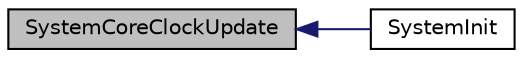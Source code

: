 digraph "SystemCoreClockUpdate"
{
  edge [fontname="Helvetica",fontsize="10",labelfontname="Helvetica",labelfontsize="10"];
  node [fontname="Helvetica",fontsize="10",shape=record];
  rankdir="LR";
  Node1 [label="SystemCoreClockUpdate",height=0.2,width=0.4,color="black", fillcolor="grey75", style="filled", fontcolor="black"];
  Node1 -> Node2 [dir="back",color="midnightblue",fontsize="10",style="solid",fontname="Helvetica"];
  Node2 [label="SystemInit",height=0.2,width=0.4,color="black", fillcolor="white", style="filled",URL="$group___s_t_m32_f7xx___system___private___functions.html#ga93f514700ccf00d08dbdcff7f1224eb2",tooltip="Setup the microcontroller system Initialize the Embedded Flash Interface, the PLL and update the Syst..."];
}
